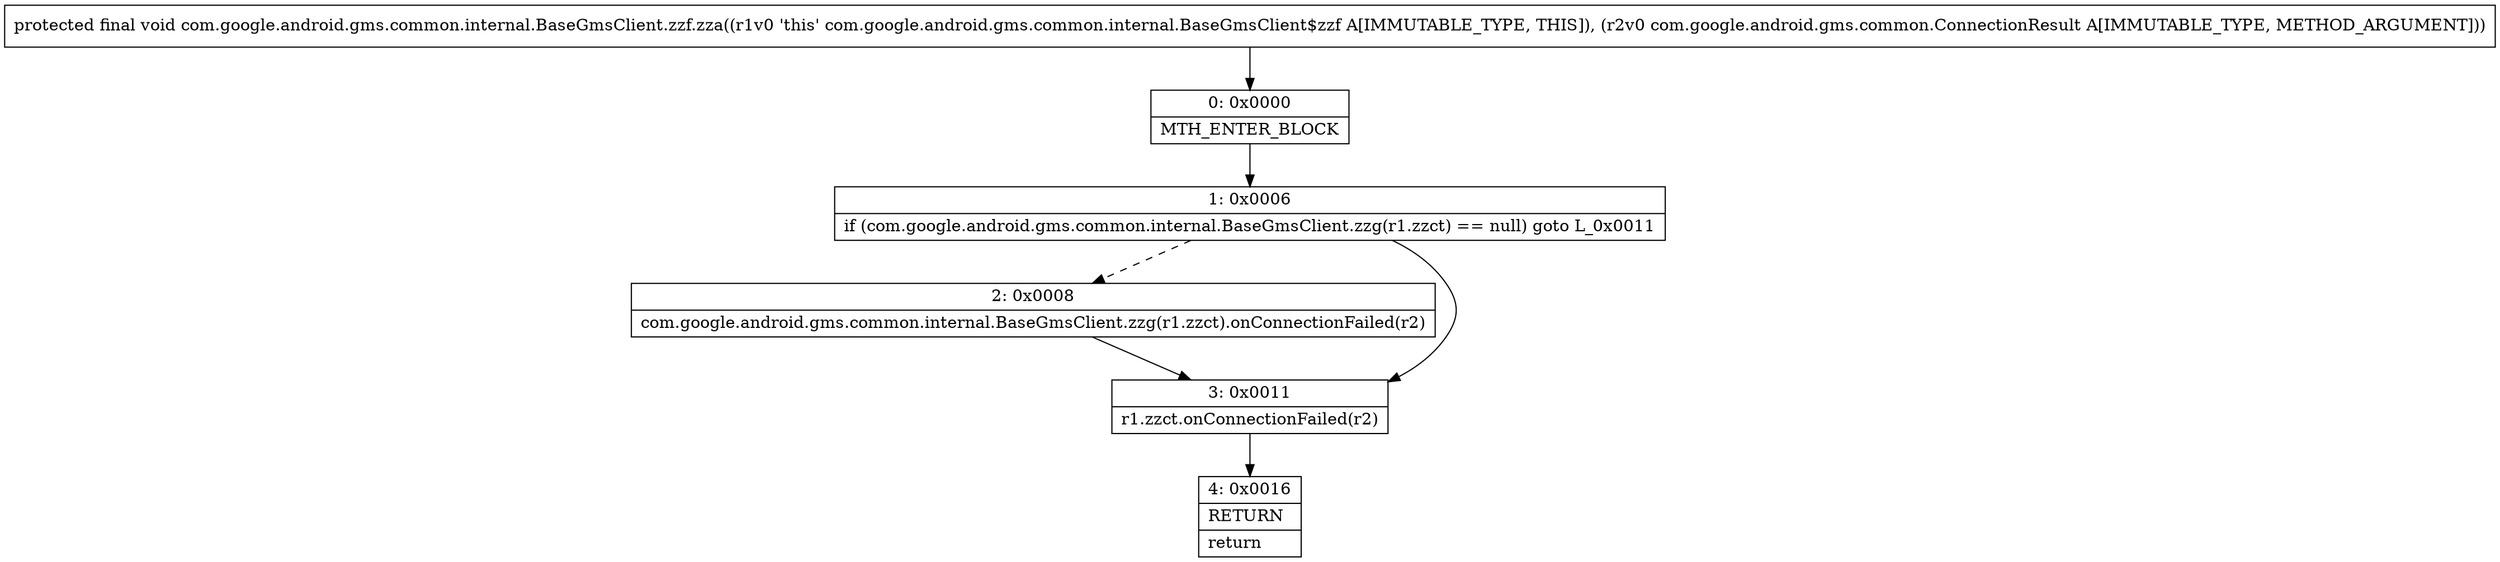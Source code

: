 digraph "CFG forcom.google.android.gms.common.internal.BaseGmsClient.zzf.zza(Lcom\/google\/android\/gms\/common\/ConnectionResult;)V" {
Node_0 [shape=record,label="{0\:\ 0x0000|MTH_ENTER_BLOCK\l}"];
Node_1 [shape=record,label="{1\:\ 0x0006|if (com.google.android.gms.common.internal.BaseGmsClient.zzg(r1.zzct) == null) goto L_0x0011\l}"];
Node_2 [shape=record,label="{2\:\ 0x0008|com.google.android.gms.common.internal.BaseGmsClient.zzg(r1.zzct).onConnectionFailed(r2)\l}"];
Node_3 [shape=record,label="{3\:\ 0x0011|r1.zzct.onConnectionFailed(r2)\l}"];
Node_4 [shape=record,label="{4\:\ 0x0016|RETURN\l|return\l}"];
MethodNode[shape=record,label="{protected final void com.google.android.gms.common.internal.BaseGmsClient.zzf.zza((r1v0 'this' com.google.android.gms.common.internal.BaseGmsClient$zzf A[IMMUTABLE_TYPE, THIS]), (r2v0 com.google.android.gms.common.ConnectionResult A[IMMUTABLE_TYPE, METHOD_ARGUMENT])) }"];
MethodNode -> Node_0;
Node_0 -> Node_1;
Node_1 -> Node_2[style=dashed];
Node_1 -> Node_3;
Node_2 -> Node_3;
Node_3 -> Node_4;
}

